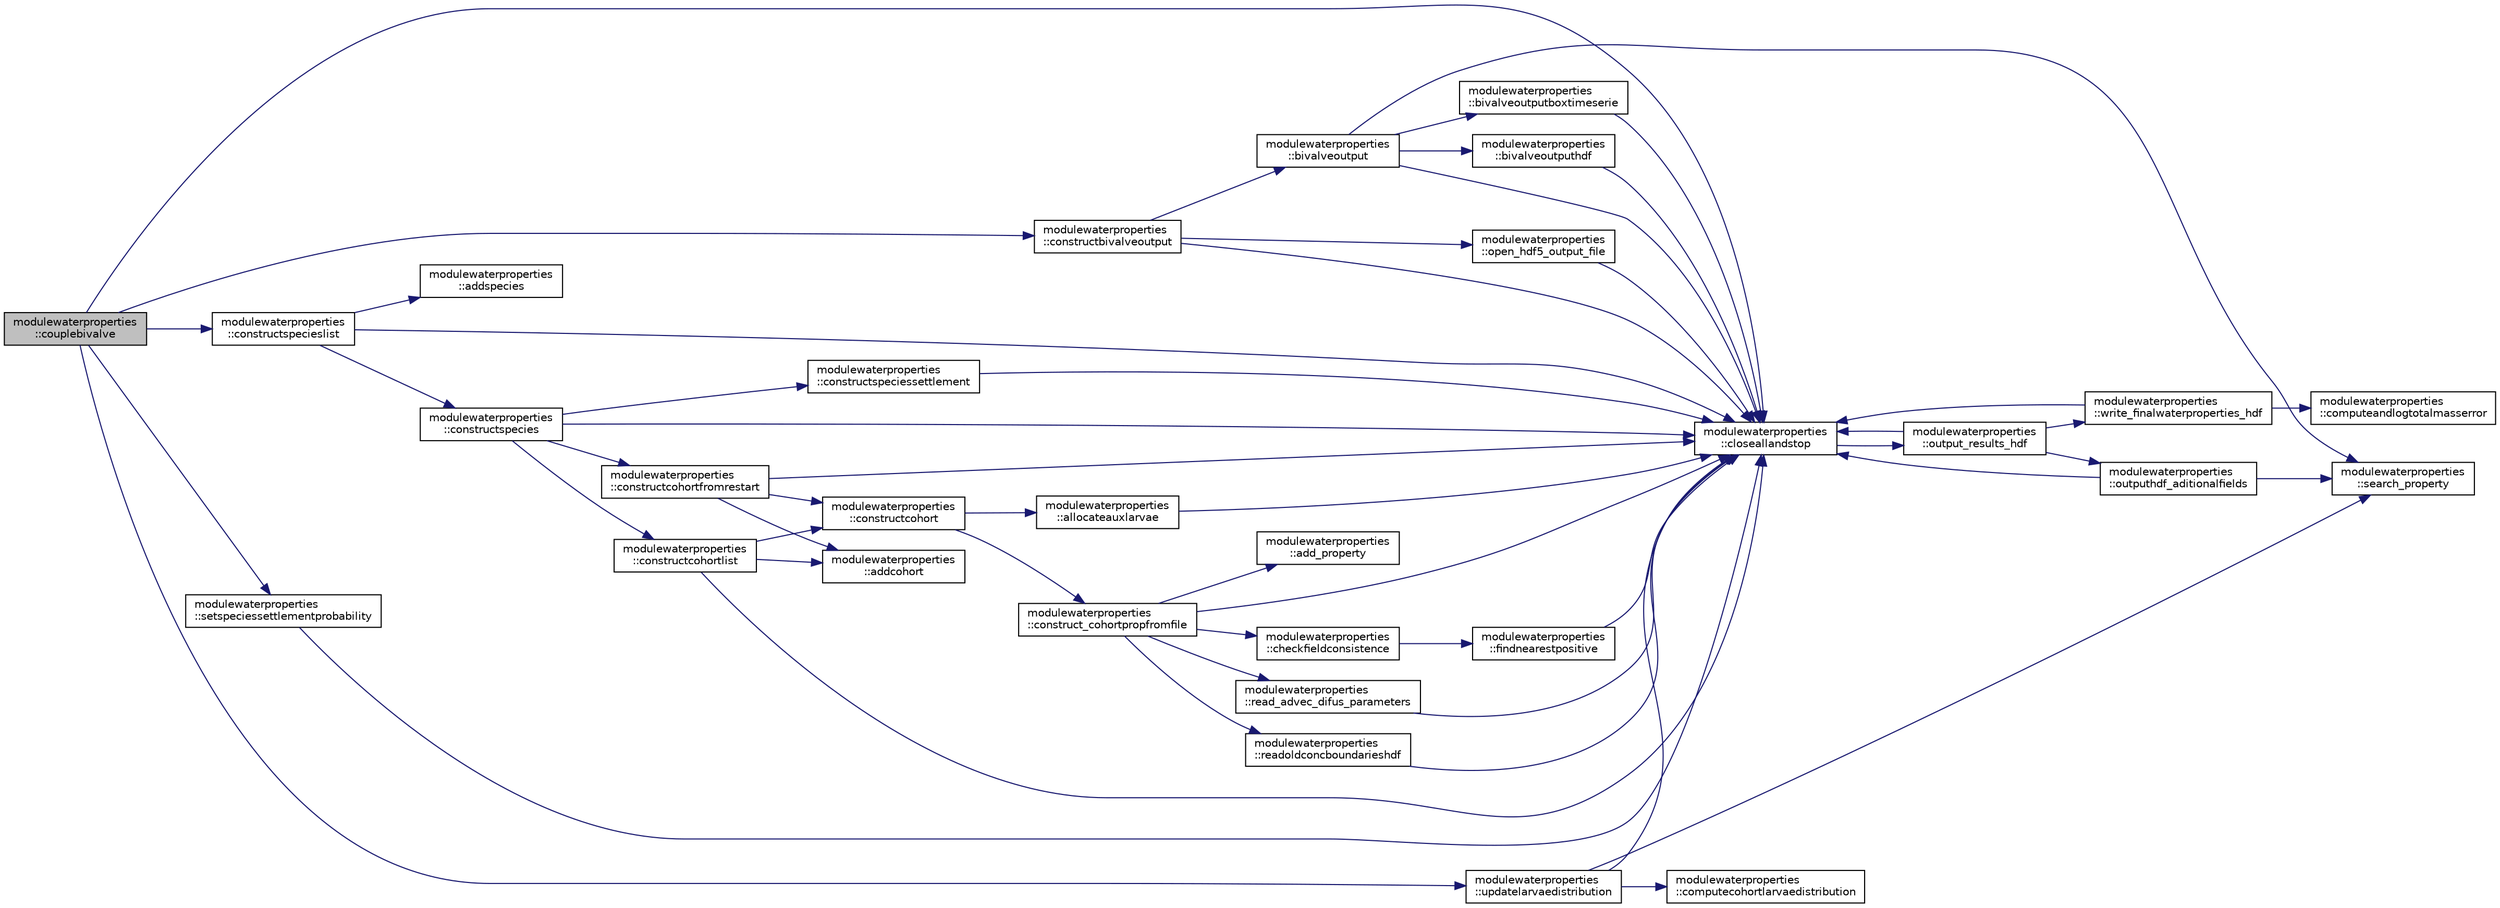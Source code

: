 digraph "modulewaterproperties::couplebivalve"
{
 // LATEX_PDF_SIZE
  edge [fontname="Helvetica",fontsize="10",labelfontname="Helvetica",labelfontsize="10"];
  node [fontname="Helvetica",fontsize="10",shape=record];
  rankdir="LR";
  Node1 [label="modulewaterproperties\l::couplebivalve",height=0.2,width=0.4,color="black", fillcolor="grey75", style="filled", fontcolor="black",tooltip=" "];
  Node1 -> Node2 [color="midnightblue",fontsize="10",style="solid",fontname="Helvetica"];
  Node2 [label="modulewaterproperties\l::closeallandstop",height=0.2,width=0.4,color="black", fillcolor="white", style="filled",URL="$namespacemodulewaterproperties.html#a5bb74dfe4637836633ca6817a4a72758",tooltip=" "];
  Node2 -> Node3 [color="midnightblue",fontsize="10",style="solid",fontname="Helvetica"];
  Node3 [label="modulewaterproperties\l::output_results_hdf",height=0.2,width=0.4,color="black", fillcolor="white", style="filled",URL="$namespacemodulewaterproperties.html#a78143a2ee73e78a6441a03852a7b9f9a",tooltip=" "];
  Node3 -> Node2 [color="midnightblue",fontsize="10",style="solid",fontname="Helvetica"];
  Node3 -> Node4 [color="midnightblue",fontsize="10",style="solid",fontname="Helvetica"];
  Node4 [label="modulewaterproperties\l::outputhdf_aditionalfields",height=0.2,width=0.4,color="black", fillcolor="white", style="filled",URL="$namespacemodulewaterproperties.html#a0e590dc368b505cd9ea918d724d3eee3",tooltip=" "];
  Node4 -> Node2 [color="midnightblue",fontsize="10",style="solid",fontname="Helvetica"];
  Node4 -> Node5 [color="midnightblue",fontsize="10",style="solid",fontname="Helvetica"];
  Node5 [label="modulewaterproperties\l::search_property",height=0.2,width=0.4,color="black", fillcolor="white", style="filled",URL="$namespacemodulewaterproperties.html#ae6b7d758da27fb15faee52b3ed14029d",tooltip=" "];
  Node3 -> Node6 [color="midnightblue",fontsize="10",style="solid",fontname="Helvetica"];
  Node6 [label="modulewaterproperties\l::write_finalwaterproperties_hdf",height=0.2,width=0.4,color="black", fillcolor="white", style="filled",URL="$namespacemodulewaterproperties.html#a2893cea8ca427b1290aeb65593659aa0",tooltip=" "];
  Node6 -> Node2 [color="midnightblue",fontsize="10",style="solid",fontname="Helvetica"];
  Node6 -> Node7 [color="midnightblue",fontsize="10",style="solid",fontname="Helvetica"];
  Node7 [label="modulewaterproperties\l::computeandlogtotalmasserror",height=0.2,width=0.4,color="black", fillcolor="white", style="filled",URL="$namespacemodulewaterproperties.html#af1b9165b0e72747e4478868c7e5eff00",tooltip=" "];
  Node1 -> Node8 [color="midnightblue",fontsize="10",style="solid",fontname="Helvetica"];
  Node8 [label="modulewaterproperties\l::constructbivalveoutput",height=0.2,width=0.4,color="black", fillcolor="white", style="filled",URL="$namespacemodulewaterproperties.html#abe78da28c4264216e9c5f3d2e8a558f4",tooltip=" "];
  Node8 -> Node9 [color="midnightblue",fontsize="10",style="solid",fontname="Helvetica"];
  Node9 [label="modulewaterproperties\l::bivalveoutput",height=0.2,width=0.4,color="black", fillcolor="white", style="filled",URL="$namespacemodulewaterproperties.html#a8446703f7cbfef308ed1b6f7114594a2",tooltip=" "];
  Node9 -> Node10 [color="midnightblue",fontsize="10",style="solid",fontname="Helvetica"];
  Node10 [label="modulewaterproperties\l::bivalveoutputboxtimeserie",height=0.2,width=0.4,color="black", fillcolor="white", style="filled",URL="$namespacemodulewaterproperties.html#afcdb7811c7721d558a0d6ec94b87f297",tooltip=" "];
  Node10 -> Node2 [color="midnightblue",fontsize="10",style="solid",fontname="Helvetica"];
  Node9 -> Node11 [color="midnightblue",fontsize="10",style="solid",fontname="Helvetica"];
  Node11 [label="modulewaterproperties\l::bivalveoutputhdf",height=0.2,width=0.4,color="black", fillcolor="white", style="filled",URL="$namespacemodulewaterproperties.html#a6d9213c5f38db58c01899d8b68076950",tooltip=" "];
  Node11 -> Node2 [color="midnightblue",fontsize="10",style="solid",fontname="Helvetica"];
  Node9 -> Node2 [color="midnightblue",fontsize="10",style="solid",fontname="Helvetica"];
  Node9 -> Node5 [color="midnightblue",fontsize="10",style="solid",fontname="Helvetica"];
  Node8 -> Node2 [color="midnightblue",fontsize="10",style="solid",fontname="Helvetica"];
  Node8 -> Node12 [color="midnightblue",fontsize="10",style="solid",fontname="Helvetica"];
  Node12 [label="modulewaterproperties\l::open_hdf5_output_file",height=0.2,width=0.4,color="black", fillcolor="white", style="filled",URL="$namespacemodulewaterproperties.html#a20976aef3db724e8f1b9ec39453b5a98",tooltip=" "];
  Node12 -> Node2 [color="midnightblue",fontsize="10",style="solid",fontname="Helvetica"];
  Node1 -> Node13 [color="midnightblue",fontsize="10",style="solid",fontname="Helvetica"];
  Node13 [label="modulewaterproperties\l::constructspecieslist",height=0.2,width=0.4,color="black", fillcolor="white", style="filled",URL="$namespacemodulewaterproperties.html#aab78d8efe1058e8c8918e9ae266897d0",tooltip=" "];
  Node13 -> Node14 [color="midnightblue",fontsize="10",style="solid",fontname="Helvetica"];
  Node14 [label="modulewaterproperties\l::addspecies",height=0.2,width=0.4,color="black", fillcolor="white", style="filled",URL="$namespacemodulewaterproperties.html#a3a5d5bfc3fea263034ab4c86a339e9f5",tooltip=" "];
  Node13 -> Node2 [color="midnightblue",fontsize="10",style="solid",fontname="Helvetica"];
  Node13 -> Node15 [color="midnightblue",fontsize="10",style="solid",fontname="Helvetica"];
  Node15 [label="modulewaterproperties\l::constructspecies",height=0.2,width=0.4,color="black", fillcolor="white", style="filled",URL="$namespacemodulewaterproperties.html#a34a1aa06efecd62c35348355c7bab36e",tooltip=" "];
  Node15 -> Node2 [color="midnightblue",fontsize="10",style="solid",fontname="Helvetica"];
  Node15 -> Node16 [color="midnightblue",fontsize="10",style="solid",fontname="Helvetica"];
  Node16 [label="modulewaterproperties\l::constructcohortfromrestart",height=0.2,width=0.4,color="black", fillcolor="white", style="filled",URL="$namespacemodulewaterproperties.html#a1c0b4f7abb2ee1226f22838efe265c80",tooltip=" "];
  Node16 -> Node17 [color="midnightblue",fontsize="10",style="solid",fontname="Helvetica"];
  Node17 [label="modulewaterproperties\l::addcohort",height=0.2,width=0.4,color="black", fillcolor="white", style="filled",URL="$namespacemodulewaterproperties.html#a2a206e94af2b9f46781896fdc7ccfb3a",tooltip=" "];
  Node16 -> Node2 [color="midnightblue",fontsize="10",style="solid",fontname="Helvetica"];
  Node16 -> Node18 [color="midnightblue",fontsize="10",style="solid",fontname="Helvetica"];
  Node18 [label="modulewaterproperties\l::constructcohort",height=0.2,width=0.4,color="black", fillcolor="white", style="filled",URL="$namespacemodulewaterproperties.html#ae8f037a58e95e5182b8c0d4b073ad271",tooltip=" "];
  Node18 -> Node19 [color="midnightblue",fontsize="10",style="solid",fontname="Helvetica"];
  Node19 [label="modulewaterproperties\l::allocateauxlarvae",height=0.2,width=0.4,color="black", fillcolor="white", style="filled",URL="$namespacemodulewaterproperties.html#a7cc00cb7efcee6190d254a8eb846064c",tooltip=" "];
  Node19 -> Node2 [color="midnightblue",fontsize="10",style="solid",fontname="Helvetica"];
  Node18 -> Node20 [color="midnightblue",fontsize="10",style="solid",fontname="Helvetica"];
  Node20 [label="modulewaterproperties\l::construct_cohortpropfromfile",height=0.2,width=0.4,color="black", fillcolor="white", style="filled",URL="$namespacemodulewaterproperties.html#ad9060a1bd0766835e26c1961f52d84a0",tooltip=" "];
  Node20 -> Node21 [color="midnightblue",fontsize="10",style="solid",fontname="Helvetica"];
  Node21 [label="modulewaterproperties\l::add_property",height=0.2,width=0.4,color="black", fillcolor="white", style="filled",URL="$namespacemodulewaterproperties.html#ac86532460470d9c3746a9645ede24903",tooltip=" "];
  Node20 -> Node22 [color="midnightblue",fontsize="10",style="solid",fontname="Helvetica"];
  Node22 [label="modulewaterproperties\l::checkfieldconsistence",height=0.2,width=0.4,color="black", fillcolor="white", style="filled",URL="$namespacemodulewaterproperties.html#ae1f665f653d3f72ef388bbb889ec57c9",tooltip=" "];
  Node22 -> Node23 [color="midnightblue",fontsize="10",style="solid",fontname="Helvetica"];
  Node23 [label="modulewaterproperties\l::findnearestpositive",height=0.2,width=0.4,color="black", fillcolor="white", style="filled",URL="$namespacemodulewaterproperties.html#a9af27763ee733163a23f71ee92aafb09",tooltip=" "];
  Node23 -> Node2 [color="midnightblue",fontsize="10",style="solid",fontname="Helvetica"];
  Node20 -> Node2 [color="midnightblue",fontsize="10",style="solid",fontname="Helvetica"];
  Node20 -> Node24 [color="midnightblue",fontsize="10",style="solid",fontname="Helvetica"];
  Node24 [label="modulewaterproperties\l::read_advec_difus_parameters",height=0.2,width=0.4,color="black", fillcolor="white", style="filled",URL="$namespacemodulewaterproperties.html#a178c0df0a5c46c1d129d7dfd6e6982fc",tooltip=" "];
  Node24 -> Node2 [color="midnightblue",fontsize="10",style="solid",fontname="Helvetica"];
  Node20 -> Node25 [color="midnightblue",fontsize="10",style="solid",fontname="Helvetica"];
  Node25 [label="modulewaterproperties\l::readoldconcboundarieshdf",height=0.2,width=0.4,color="black", fillcolor="white", style="filled",URL="$namespacemodulewaterproperties.html#ab37c7ef1af4bcefaf38220a0ce3fdf12",tooltip=" "];
  Node25 -> Node2 [color="midnightblue",fontsize="10",style="solid",fontname="Helvetica"];
  Node15 -> Node26 [color="midnightblue",fontsize="10",style="solid",fontname="Helvetica"];
  Node26 [label="modulewaterproperties\l::constructcohortlist",height=0.2,width=0.4,color="black", fillcolor="white", style="filled",URL="$namespacemodulewaterproperties.html#abc72b5ed3f87133ad8c1dfd787c6eee5",tooltip=" "];
  Node26 -> Node17 [color="midnightblue",fontsize="10",style="solid",fontname="Helvetica"];
  Node26 -> Node2 [color="midnightblue",fontsize="10",style="solid",fontname="Helvetica"];
  Node26 -> Node18 [color="midnightblue",fontsize="10",style="solid",fontname="Helvetica"];
  Node15 -> Node27 [color="midnightblue",fontsize="10",style="solid",fontname="Helvetica"];
  Node27 [label="modulewaterproperties\l::constructspeciessettlement",height=0.2,width=0.4,color="black", fillcolor="white", style="filled",URL="$namespacemodulewaterproperties.html#a3d2b79958b73c28e20d23afd2fe092ef",tooltip=" "];
  Node27 -> Node2 [color="midnightblue",fontsize="10",style="solid",fontname="Helvetica"];
  Node1 -> Node28 [color="midnightblue",fontsize="10",style="solid",fontname="Helvetica"];
  Node28 [label="modulewaterproperties\l::setspeciessettlementprobability",height=0.2,width=0.4,color="black", fillcolor="white", style="filled",URL="$namespacemodulewaterproperties.html#a634883e39ff4b721f62c2324303fa3c4",tooltip=" "];
  Node28 -> Node2 [color="midnightblue",fontsize="10",style="solid",fontname="Helvetica"];
  Node1 -> Node29 [color="midnightblue",fontsize="10",style="solid",fontname="Helvetica"];
  Node29 [label="modulewaterproperties\l::updatelarvaedistribution",height=0.2,width=0.4,color="black", fillcolor="white", style="filled",URL="$namespacemodulewaterproperties.html#a9362aa51fad7e9cae9cd548057855662",tooltip=" "];
  Node29 -> Node2 [color="midnightblue",fontsize="10",style="solid",fontname="Helvetica"];
  Node29 -> Node30 [color="midnightblue",fontsize="10",style="solid",fontname="Helvetica"];
  Node30 [label="modulewaterproperties\l::computecohortlarvaedistribution",height=0.2,width=0.4,color="black", fillcolor="white", style="filled",URL="$namespacemodulewaterproperties.html#a21e9506395b0784b11cea81e68719de8",tooltip=" "];
  Node29 -> Node5 [color="midnightblue",fontsize="10",style="solid",fontname="Helvetica"];
}
